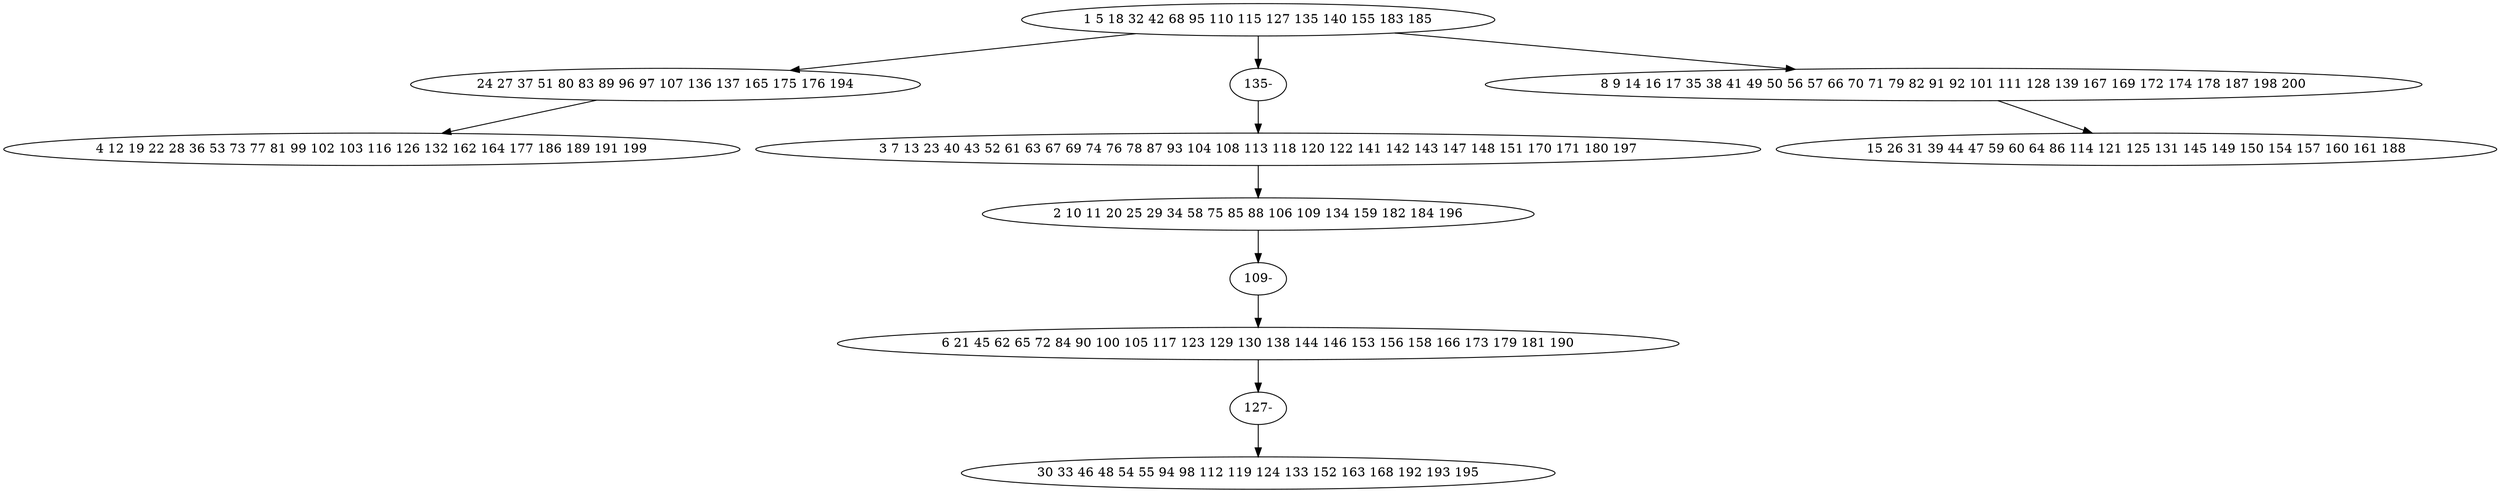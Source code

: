 digraph true_tree {
	"0" -> "1"
	"0" -> "10"
	"1" -> "3"
	"0" -> "4"
	"4" -> "5"
	"2" -> "6"
	"6" -> "11"
	"7" -> "9"
	"9" -> "8"
	"10" -> "2"
	"11" -> "7"
	"0" [label="1 5 18 32 42 68 95 110 115 127 135 140 155 183 185"];
	"1" [label="24 27 37 51 80 83 89 96 97 107 136 137 165 175 176 194"];
	"2" [label="3 7 13 23 40 43 52 61 63 67 69 74 76 78 87 93 104 108 113 118 120 122 141 142 143 147 148 151 170 171 180 197"];
	"3" [label="4 12 19 22 28 36 53 73 77 81 99 102 103 116 126 132 162 164 177 186 189 191 199"];
	"4" [label="8 9 14 16 17 35 38 41 49 50 56 57 66 70 71 79 82 91 92 101 111 128 139 167 169 172 174 178 187 198 200"];
	"5" [label="15 26 31 39 44 47 59 60 64 86 114 121 125 131 145 149 150 154 157 160 161 188"];
	"6" [label="2 10 11 20 25 29 34 58 75 85 88 106 109 134 159 182 184 196"];
	"7" [label="6 21 45 62 65 72 84 90 100 105 117 123 129 130 138 144 146 153 156 158 166 173 179 181 190"];
	"8" [label="30 33 46 48 54 55 94 98 112 119 124 133 152 163 168 192 193 195"];
	"9" [label="127-"];
	"10" [label="135-"];
	"11" [label="109-"];
}

